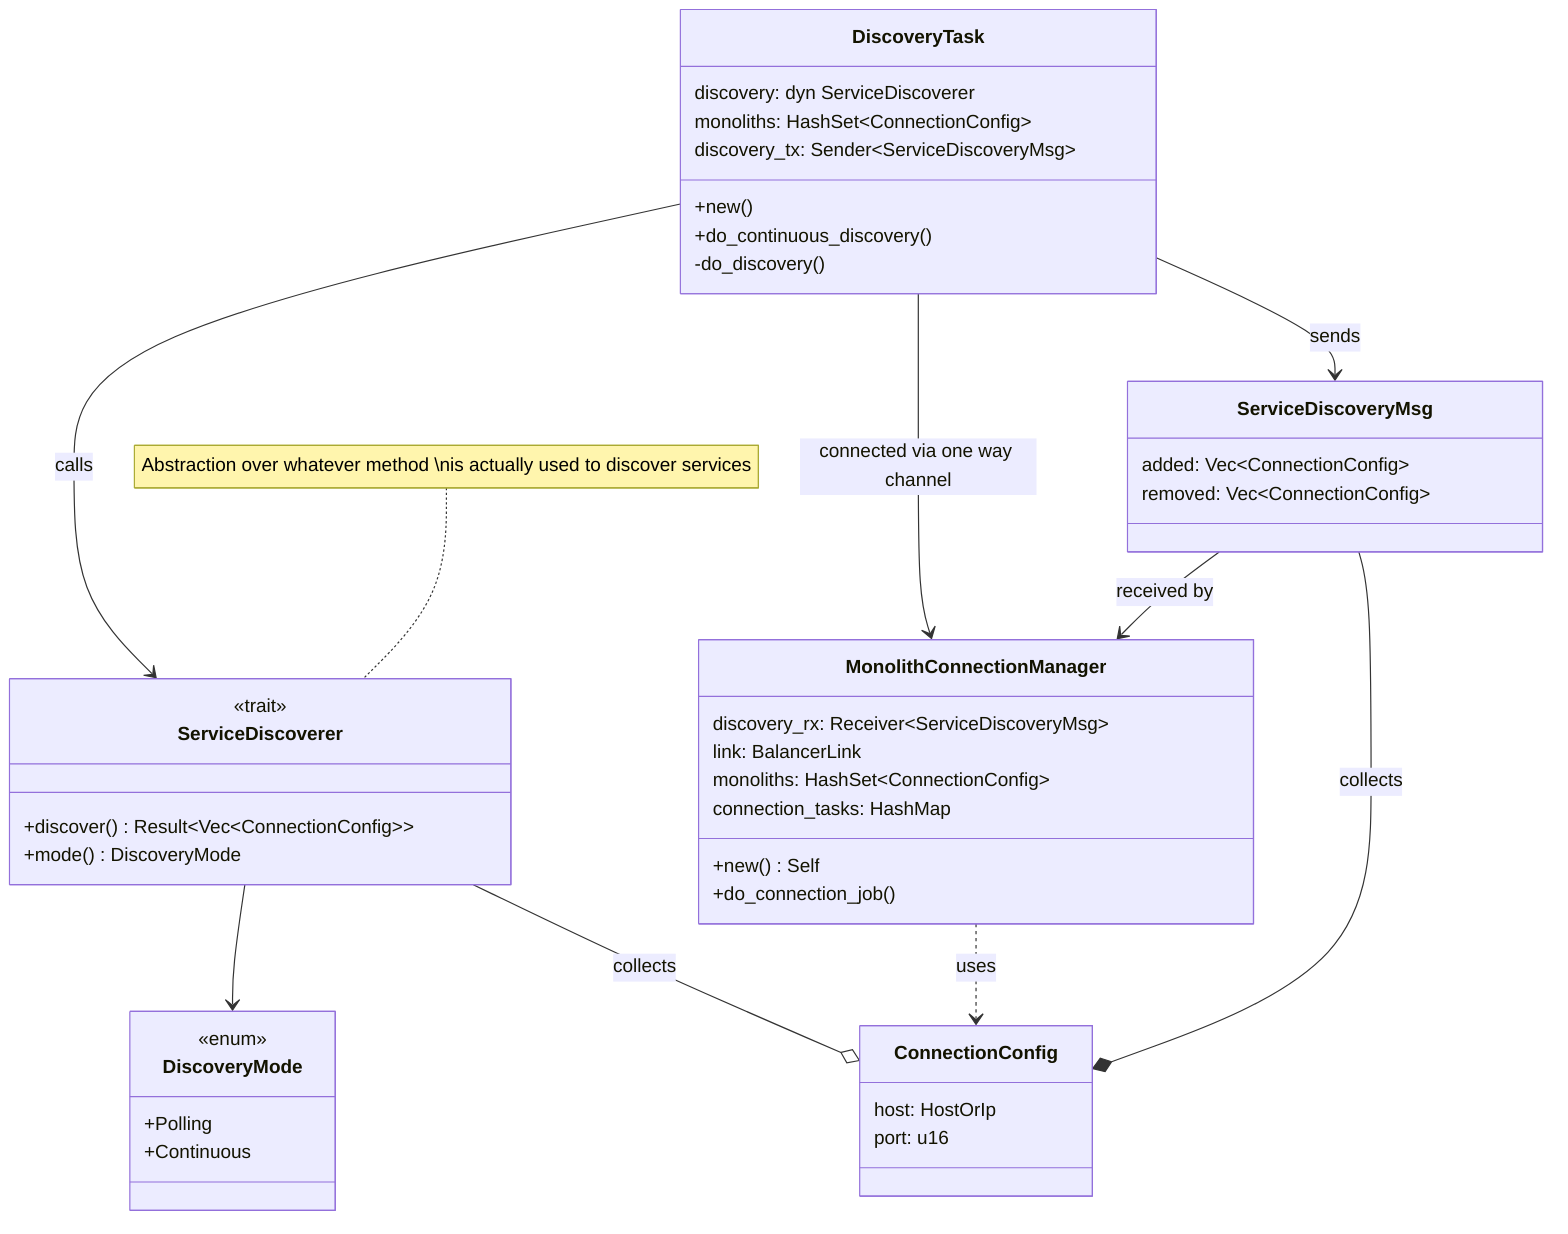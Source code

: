 classDiagram
    class ServiceDiscoverer {
        <<trait>>

        +discover() Result~Vec~ConnectionConfig~~
        +mode() DiscoveryMode
    }
    note for ServiceDiscoverer "Abstraction over whatever method \nis actually used to discover services"

    class DiscoveryMode {
        <<enum>>
        +Polling
        +Continuous
    }

    class DiscoveryTask {
        discovery: dyn ServiceDiscoverer

        monoliths: HashSet~ConnectionConfig~
        discovery_tx: Sender~ServiceDiscoveryMsg~

        +new()
        +do_continuous_discovery()
        -do_discovery()
    }

    class ServiceDiscoveryMsg {
        added: Vec~ConnectionConfig~
        removed: Vec~ConnectionConfig~
    }

    class MonolithConnectionManager {
        discovery_rx: Receiver~ServiceDiscoveryMsg~
        link: BalancerLink

        monoliths: HashSet~ConnectionConfig~
        %% There's a mermaid-cli bug that prevents us from using the line below
        %%connection_tasks: HashMap~ConnectionConfig, ActiveConnection~
        connection_tasks: HashMap

        +new() Self
        +do_connection_job()
    }

    class ConnectionConfig {
        host: HostOrIp
        port: u16
    }

    DiscoveryTask --> ServiceDiscoveryMsg : sends
    DiscoveryTask --> MonolithConnectionManager : connected via one way channel
    ServiceDiscoveryMsg --* ConnectionConfig : collects
    ServiceDiscoveryMsg --> MonolithConnectionManager : received by
    ServiceDiscoverer --o ConnectionConfig : collects
    DiscoveryTask --> ServiceDiscoverer : calls
    ServiceDiscoverer --> DiscoveryMode
    MonolithConnectionManager ..> ConnectionConfig : uses